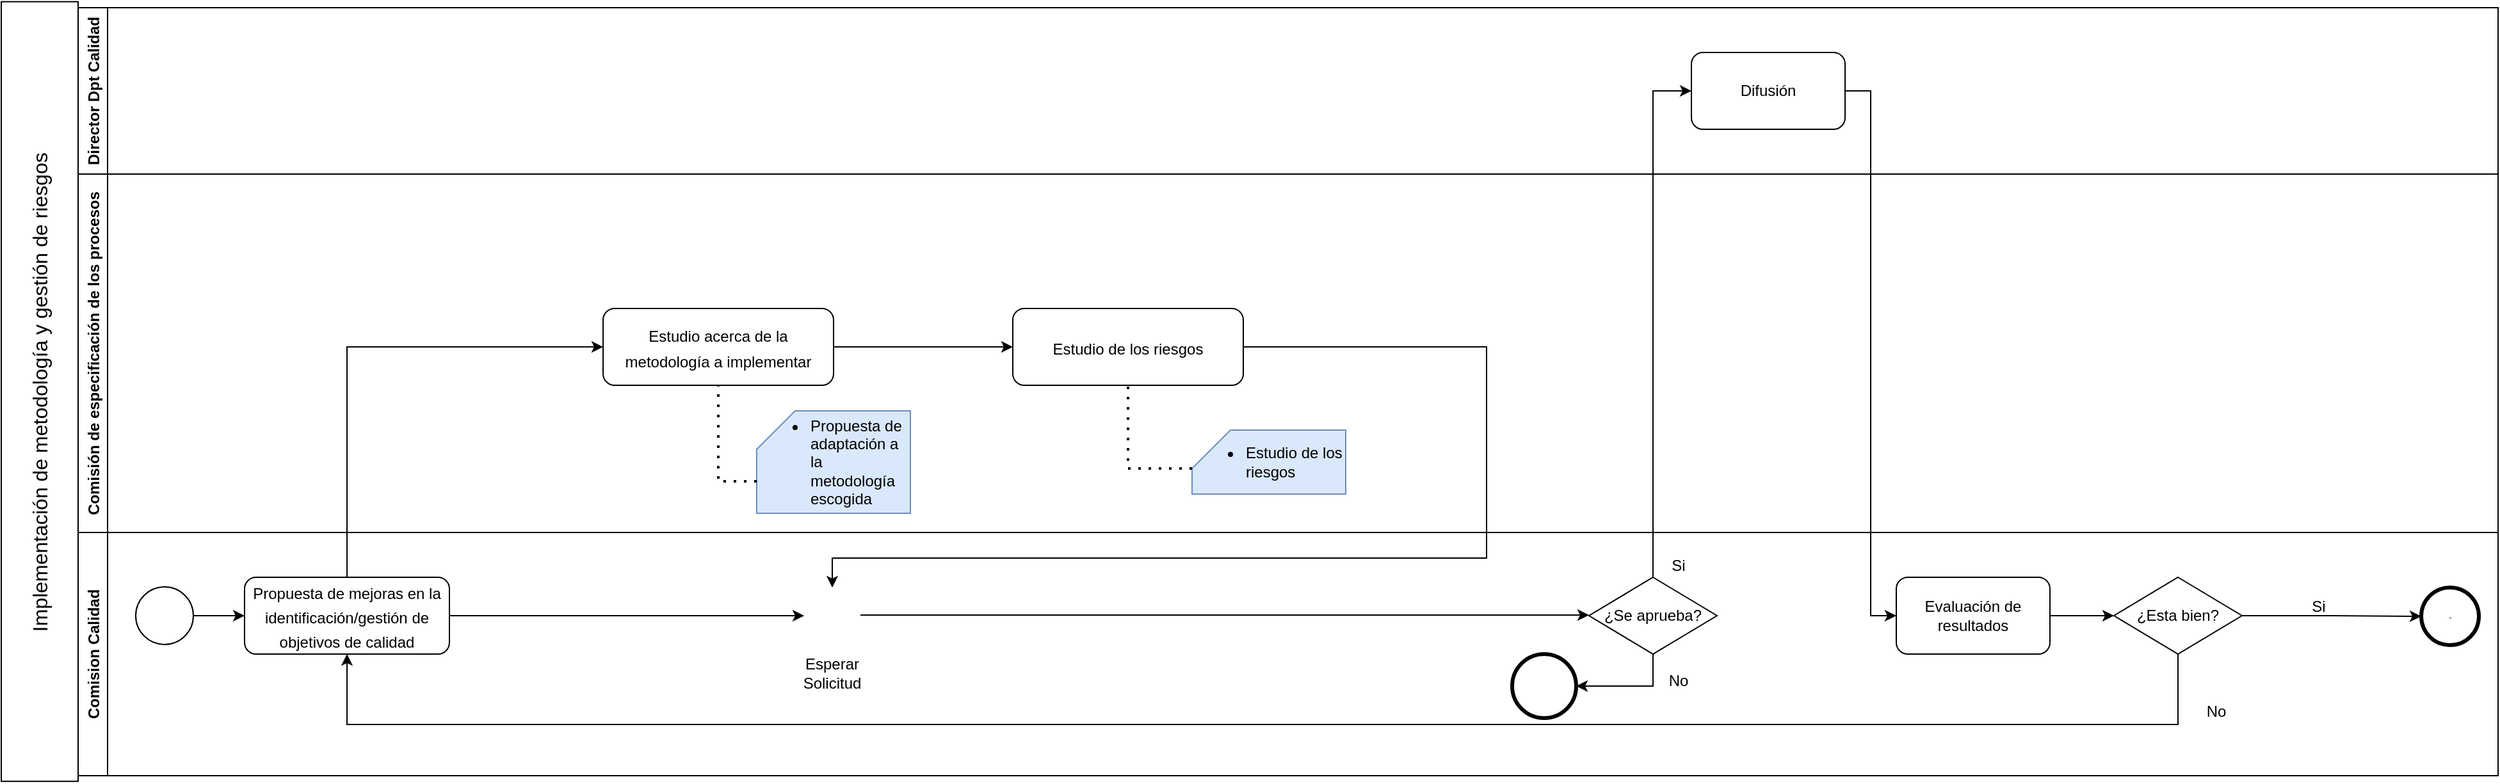 <mxfile version="15.8.3" type="device"><diagram id="rX4pJcJdZCMwtxib7YBb" name="Page-1"><mxGraphModel dx="2031" dy="1089" grid="1" gridSize="10" guides="1" tooltips="1" connect="1" arrows="1" fold="1" page="1" pageScale="1" pageWidth="827" pageHeight="1169" math="0" shadow="0"><root><mxCell id="0"/><mxCell id="1" parent="0"/><mxCell id="V-5cu0-YSzgF-fToi22W-39" value="Comision Calidad" style="swimlane;horizontal=0;align=center;" vertex="1" parent="1"><mxGeometry x="130" y="950" width="1890" height="190" as="geometry"/></mxCell><mxCell id="V-5cu0-YSzgF-fToi22W-46" style="edgeStyle=orthogonalEdgeStyle;rounded=0;orthogonalLoop=1;jettySize=auto;html=1;fontSize=16;" edge="1" parent="V-5cu0-YSzgF-fToi22W-39" source="V-5cu0-YSzgF-fToi22W-44" target="V-5cu0-YSzgF-fToi22W-45"><mxGeometry relative="1" as="geometry"/></mxCell><mxCell id="V-5cu0-YSzgF-fToi22W-44" value="" style="ellipse;whiteSpace=wrap;html=1;aspect=fixed;fontSize=16;align=center;" vertex="1" parent="V-5cu0-YSzgF-fToi22W-39"><mxGeometry x="45" y="42.5" width="45" height="45" as="geometry"/></mxCell><mxCell id="V-5cu0-YSzgF-fToi22W-80" style="edgeStyle=orthogonalEdgeStyle;rounded=0;orthogonalLoop=1;jettySize=auto;html=1;entryX=0;entryY=0.5;entryDx=0;entryDy=0;fontSize=12;" edge="1" parent="V-5cu0-YSzgF-fToi22W-39" source="V-5cu0-YSzgF-fToi22W-45" target="V-5cu0-YSzgF-fToi22W-79"><mxGeometry relative="1" as="geometry"/></mxCell><mxCell id="V-5cu0-YSzgF-fToi22W-45" value="&lt;span style=&quot;font-size: 12px&quot;&gt;Propuesta de mejoras en la identificación/gestión de objetivos de calidad&lt;/span&gt;" style="rounded=1;whiteSpace=wrap;html=1;fontSize=16;align=center;" vertex="1" parent="V-5cu0-YSzgF-fToi22W-39"><mxGeometry x="130" y="35" width="160" height="60" as="geometry"/></mxCell><mxCell id="V-5cu0-YSzgF-fToi22W-90" style="edgeStyle=orthogonalEdgeStyle;rounded=0;orthogonalLoop=1;jettySize=auto;html=1;entryX=1;entryY=0.5;entryDx=0;entryDy=0;fontSize=12;" edge="1" parent="V-5cu0-YSzgF-fToi22W-39" source="V-5cu0-YSzgF-fToi22W-51" target="V-5cu0-YSzgF-fToi22W-89"><mxGeometry relative="1" as="geometry"><Array as="points"><mxPoint x="1230" y="120"/></Array></mxGeometry></mxCell><mxCell id="V-5cu0-YSzgF-fToi22W-51" value="¿Se aprueba?" style="rhombus;whiteSpace=wrap;html=1;" vertex="1" parent="V-5cu0-YSzgF-fToi22W-39"><mxGeometry x="1180" y="35" width="100" height="60" as="geometry"/></mxCell><mxCell id="V-5cu0-YSzgF-fToi22W-92" style="edgeStyle=orthogonalEdgeStyle;rounded=0;orthogonalLoop=1;jettySize=auto;html=1;entryX=0;entryY=0.5;entryDx=0;entryDy=0;fontSize=12;" edge="1" parent="V-5cu0-YSzgF-fToi22W-39" source="V-5cu0-YSzgF-fToi22W-53" target="V-5cu0-YSzgF-fToi22W-54"><mxGeometry relative="1" as="geometry"/></mxCell><mxCell id="V-5cu0-YSzgF-fToi22W-53" value="Evaluación de resultados" style="rounded=1;whiteSpace=wrap;html=1;" vertex="1" parent="V-5cu0-YSzgF-fToi22W-39"><mxGeometry x="1420" y="35" width="120" height="60" as="geometry"/></mxCell><mxCell id="V-5cu0-YSzgF-fToi22W-59" style="edgeStyle=orthogonalEdgeStyle;rounded=0;orthogonalLoop=1;jettySize=auto;html=1;entryX=0.5;entryY=1;entryDx=0;entryDy=0;fontSize=12;" edge="1" parent="V-5cu0-YSzgF-fToi22W-39" source="V-5cu0-YSzgF-fToi22W-54" target="V-5cu0-YSzgF-fToi22W-45"><mxGeometry relative="1" as="geometry"><Array as="points"><mxPoint x="1640" y="150"/><mxPoint x="210" y="150"/></Array></mxGeometry></mxCell><mxCell id="V-5cu0-YSzgF-fToi22W-95" style="edgeStyle=orthogonalEdgeStyle;rounded=0;orthogonalLoop=1;jettySize=auto;html=1;entryX=0;entryY=0.5;entryDx=0;entryDy=0;fontSize=12;" edge="1" parent="V-5cu0-YSzgF-fToi22W-39" source="V-5cu0-YSzgF-fToi22W-54" target="V-5cu0-YSzgF-fToi22W-55"><mxGeometry relative="1" as="geometry"/></mxCell><mxCell id="V-5cu0-YSzgF-fToi22W-54" value="¿Esta bien?" style="rhombus;whiteSpace=wrap;html=1;" vertex="1" parent="V-5cu0-YSzgF-fToi22W-39"><mxGeometry x="1590" y="35" width="100" height="60" as="geometry"/></mxCell><mxCell id="V-5cu0-YSzgF-fToi22W-55" value="&lt;hr&gt;" style="ellipse;whiteSpace=wrap;html=1;aspect=fixed;fontSize=16;align=center;strokeWidth=3;" vertex="1" parent="V-5cu0-YSzgF-fToi22W-39"><mxGeometry x="1830" y="43" width="45" height="45" as="geometry"/></mxCell><mxCell id="V-5cu0-YSzgF-fToi22W-58" value="Si" style="text;html=1;strokeColor=none;fillColor=none;align=center;verticalAlign=middle;whiteSpace=wrap;rounded=0;fontSize=12;" vertex="1" parent="V-5cu0-YSzgF-fToi22W-39"><mxGeometry x="1720" y="43" width="60" height="30" as="geometry"/></mxCell><mxCell id="V-5cu0-YSzgF-fToi22W-60" value="No" style="text;html=1;strokeColor=none;fillColor=none;align=center;verticalAlign=middle;whiteSpace=wrap;rounded=0;fontSize=12;" vertex="1" parent="V-5cu0-YSzgF-fToi22W-39"><mxGeometry x="1640" y="125" width="60" height="30" as="geometry"/></mxCell><mxCell id="V-5cu0-YSzgF-fToi22W-78" value="&lt;font style=&quot;font-size: 12px&quot;&gt;Si&lt;/font&gt;" style="text;html=1;strokeColor=none;fillColor=none;align=center;verticalAlign=middle;whiteSpace=wrap;rounded=0;fontSize=28;" vertex="1" parent="V-5cu0-YSzgF-fToi22W-39"><mxGeometry x="1220" y="5" width="60" height="30" as="geometry"/></mxCell><mxCell id="V-5cu0-YSzgF-fToi22W-79" value="" style="shape=image;html=1;verticalAlign=top;verticalLabelPosition=bottom;labelBackgroundColor=#ffffff;imageAspect=0;aspect=fixed;image=https://cdn4.iconfinder.com/data/icons/app-custom-ui-1/48/Clock_arrow-128.png;fontSize=12;" vertex="1" parent="V-5cu0-YSzgF-fToi22W-39"><mxGeometry x="567" y="43" width="44" height="44" as="geometry"/></mxCell><mxCell id="V-5cu0-YSzgF-fToi22W-81" value="Esperar Solicitud" style="text;html=1;strokeColor=none;fillColor=none;align=center;verticalAlign=middle;whiteSpace=wrap;rounded=0;fontSize=12;" vertex="1" parent="V-5cu0-YSzgF-fToi22W-39"><mxGeometry x="559" y="95" width="60" height="30" as="geometry"/></mxCell><mxCell id="V-5cu0-YSzgF-fToi22W-89" value="" style="ellipse;whiteSpace=wrap;html=1;aspect=fixed;fontSize=12;align=center;strokeWidth=3;" vertex="1" parent="V-5cu0-YSzgF-fToi22W-39"><mxGeometry x="1120" y="95" width="50" height="50" as="geometry"/></mxCell><mxCell id="V-5cu0-YSzgF-fToi22W-91" value="&lt;font style=&quot;font-size: 12px&quot;&gt;No&lt;/font&gt;" style="text;html=1;strokeColor=none;fillColor=none;align=center;verticalAlign=middle;whiteSpace=wrap;rounded=0;fontSize=28;" vertex="1" parent="V-5cu0-YSzgF-fToi22W-39"><mxGeometry x="1220" y="95" width="60" height="30" as="geometry"/></mxCell><mxCell id="V-5cu0-YSzgF-fToi22W-40" value="Comisión de especificación de los procesos" style="swimlane;horizontal=0;align=center;" vertex="1" parent="1"><mxGeometry x="130" y="670" width="1890" height="280" as="geometry"/></mxCell><mxCell id="V-5cu0-YSzgF-fToi22W-62" style="edgeStyle=orthogonalEdgeStyle;rounded=0;orthogonalLoop=1;jettySize=auto;html=1;fontSize=12;" edge="1" parent="V-5cu0-YSzgF-fToi22W-40" source="V-5cu0-YSzgF-fToi22W-47" target="V-5cu0-YSzgF-fToi22W-49"><mxGeometry relative="1" as="geometry"/></mxCell><mxCell id="V-5cu0-YSzgF-fToi22W-47" value="&lt;font style=&quot;font-size: 12px&quot;&gt;Estudio acerca de la metodología a implementar&lt;/font&gt;" style="rounded=1;whiteSpace=wrap;html=1;fontSize=16;align=center;" vertex="1" parent="V-5cu0-YSzgF-fToi22W-40"><mxGeometry x="410" y="105" width="180" height="60" as="geometry"/></mxCell><mxCell id="V-5cu0-YSzgF-fToi22W-49" value="&lt;font style=&quot;font-size: 12px&quot;&gt;Estudio de los riesgos&lt;/font&gt;" style="rounded=1;whiteSpace=wrap;html=1;fontSize=16;align=center;" vertex="1" parent="V-5cu0-YSzgF-fToi22W-40"><mxGeometry x="730" y="105" width="180" height="60" as="geometry"/></mxCell><mxCell id="V-5cu0-YSzgF-fToi22W-35" value="&lt;ul&gt;&lt;li&gt;Estudio de los riesgos&lt;/li&gt;&lt;/ul&gt;" style="shape=card;whiteSpace=wrap;html=1;align=left;fillColor=#dae8fc;strokeColor=#6c8ebf;" vertex="1" parent="V-5cu0-YSzgF-fToi22W-40"><mxGeometry x="870" y="200" width="120" height="50" as="geometry"/></mxCell><mxCell id="V-5cu0-YSzgF-fToi22W-73" value="" style="endArrow=none;dashed=1;html=1;dashPattern=1 3;strokeWidth=2;rounded=0;fontSize=28;entryX=0.5;entryY=1;entryDx=0;entryDy=0;exitX=0;exitY=0;exitDx=0;exitDy=30;exitPerimeter=0;" edge="1" parent="V-5cu0-YSzgF-fToi22W-40" source="V-5cu0-YSzgF-fToi22W-35" target="V-5cu0-YSzgF-fToi22W-49"><mxGeometry width="50" height="50" relative="1" as="geometry"><mxPoint x="650" y="-10" as="sourcePoint"/><mxPoint x="700" y="-60" as="targetPoint"/><Array as="points"><mxPoint x="820" y="230"/></Array></mxGeometry></mxCell><mxCell id="V-5cu0-YSzgF-fToi22W-34" value="&lt;ul&gt;&lt;li&gt;Propuesta de adaptación a la metodología escogida&lt;/li&gt;&lt;/ul&gt;" style="shape=card;whiteSpace=wrap;html=1;align=left;fillColor=#dae8fc;strokeColor=#6c8ebf;" vertex="1" parent="V-5cu0-YSzgF-fToi22W-40"><mxGeometry x="530" y="185" width="120" height="80" as="geometry"/></mxCell><mxCell id="V-5cu0-YSzgF-fToi22W-75" value="" style="endArrow=none;dashed=1;html=1;dashPattern=1 3;strokeWidth=2;rounded=0;fontSize=28;exitX=0;exitY=0;exitDx=0;exitDy=55;exitPerimeter=0;" edge="1" parent="V-5cu0-YSzgF-fToi22W-40" source="V-5cu0-YSzgF-fToi22W-34" target="V-5cu0-YSzgF-fToi22W-47"><mxGeometry width="50" height="50" relative="1" as="geometry"><mxPoint x="450" y="240" as="sourcePoint"/><mxPoint x="490" y="200" as="targetPoint"/><Array as="points"><mxPoint x="500" y="240"/></Array></mxGeometry></mxCell><mxCell id="V-5cu0-YSzgF-fToi22W-42" value="Director Dpt Calidad" style="swimlane;horizontal=0;align=center;" vertex="1" parent="1"><mxGeometry x="130" y="540" width="1890" height="130" as="geometry"/></mxCell><mxCell id="V-5cu0-YSzgF-fToi22W-52" value="Difusión" style="rounded=1;whiteSpace=wrap;html=1;" vertex="1" parent="V-5cu0-YSzgF-fToi22W-42"><mxGeometry x="1260" y="35" width="120" height="60" as="geometry"/></mxCell><mxCell id="V-5cu0-YSzgF-fToi22W-43" value="&lt;font style=&quot;font-size: 16px&quot;&gt;Implementación de metodología y gestión de riesgos&lt;/font&gt;" style="rounded=0;whiteSpace=wrap;html=1;align=center;rotation=-90;" vertex="1" parent="1"><mxGeometry x="-204.53" y="809.86" width="609.06" height="60" as="geometry"/></mxCell><mxCell id="V-5cu0-YSzgF-fToi22W-66" style="edgeStyle=orthogonalEdgeStyle;rounded=0;orthogonalLoop=1;jettySize=auto;html=1;entryX=0;entryY=0.5;entryDx=0;entryDy=0;fontSize=28;" edge="1" parent="1" source="V-5cu0-YSzgF-fToi22W-45" target="V-5cu0-YSzgF-fToi22W-47"><mxGeometry relative="1" as="geometry"><mxPoint x="450" y="710" as="targetPoint"/><Array as="points"><mxPoint x="340" y="805"/></Array></mxGeometry></mxCell><mxCell id="V-5cu0-YSzgF-fToi22W-82" style="edgeStyle=orthogonalEdgeStyle;rounded=0;orthogonalLoop=1;jettySize=auto;html=1;fontSize=12;" edge="1" parent="1" source="V-5cu0-YSzgF-fToi22W-79"><mxGeometry relative="1" as="geometry"><mxPoint x="1310" y="1014.5" as="targetPoint"/></mxGeometry></mxCell><mxCell id="V-5cu0-YSzgF-fToi22W-97" style="edgeStyle=orthogonalEdgeStyle;rounded=0;orthogonalLoop=1;jettySize=auto;html=1;entryX=0.5;entryY=0;entryDx=0;entryDy=0;fontSize=12;" edge="1" parent="1" source="V-5cu0-YSzgF-fToi22W-49" target="V-5cu0-YSzgF-fToi22W-79"><mxGeometry relative="1" as="geometry"><Array as="points"><mxPoint x="1230" y="805"/><mxPoint x="1230" y="970"/><mxPoint x="719" y="970"/></Array></mxGeometry></mxCell><mxCell id="V-5cu0-YSzgF-fToi22W-77" style="edgeStyle=orthogonalEdgeStyle;rounded=0;orthogonalLoop=1;jettySize=auto;html=1;entryX=0;entryY=0.5;entryDx=0;entryDy=0;fontSize=28;" edge="1" parent="1" source="V-5cu0-YSzgF-fToi22W-51" target="V-5cu0-YSzgF-fToi22W-52"><mxGeometry relative="1" as="geometry"/></mxCell><mxCell id="V-5cu0-YSzgF-fToi22W-98" style="edgeStyle=orthogonalEdgeStyle;rounded=0;orthogonalLoop=1;jettySize=auto;html=1;entryX=0;entryY=0.5;entryDx=0;entryDy=0;fontSize=12;exitX=1;exitY=0.5;exitDx=0;exitDy=0;" edge="1" parent="1" source="V-5cu0-YSzgF-fToi22W-52" target="V-5cu0-YSzgF-fToi22W-53"><mxGeometry relative="1" as="geometry"><Array as="points"><mxPoint x="1530" y="605"/><mxPoint x="1530" y="1015"/></Array></mxGeometry></mxCell></root></mxGraphModel></diagram></mxfile>